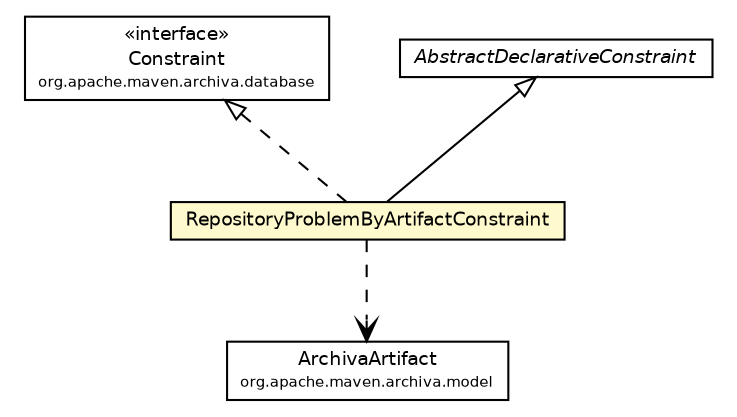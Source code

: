 #!/usr/local/bin/dot
#
# Class diagram 
# Generated by UmlGraph version 4.6 (http://www.spinellis.gr/sw/umlgraph)
#

digraph G {
	edge [fontname="Helvetica",fontsize=10,labelfontname="Helvetica",labelfontsize=10];
	node [fontname="Helvetica",fontsize=10,shape=plaintext];
	// org.apache.maven.archiva.model.ArchivaArtifact
	c91888 [label=<<table border="0" cellborder="1" cellspacing="0" cellpadding="2" port="p" href="../../model/ArchivaArtifact.html">
		<tr><td><table border="0" cellspacing="0" cellpadding="1">
			<tr><td> ArchivaArtifact </td></tr>
			<tr><td><font point-size="7.0"> org.apache.maven.archiva.model </font></td></tr>
		</table></td></tr>
		</table>>, fontname="Helvetica", fontcolor="black", fontsize=9.0];
	// org.apache.maven.archiva.database.Constraint
	c91985 [label=<<table border="0" cellborder="1" cellspacing="0" cellpadding="2" port="p" href="../Constraint.html">
		<tr><td><table border="0" cellspacing="0" cellpadding="1">
			<tr><td> &laquo;interface&raquo; </td></tr>
			<tr><td> Constraint </td></tr>
			<tr><td><font point-size="7.0"> org.apache.maven.archiva.database </font></td></tr>
		</table></td></tr>
		</table>>, fontname="Helvetica", fontcolor="black", fontsize=9.0];
	// org.apache.maven.archiva.database.constraints.RepositoryProblemByArtifactConstraint
	c92003 [label=<<table border="0" cellborder="1" cellspacing="0" cellpadding="2" port="p" bgcolor="lemonChiffon" href="./RepositoryProblemByArtifactConstraint.html">
		<tr><td><table border="0" cellspacing="0" cellpadding="1">
			<tr><td> RepositoryProblemByArtifactConstraint </td></tr>
		</table></td></tr>
		</table>>, fontname="Helvetica", fontcolor="black", fontsize=9.0];
	// org.apache.maven.archiva.database.constraints.AbstractDeclarativeConstraint
	c92020 [label=<<table border="0" cellborder="1" cellspacing="0" cellpadding="2" port="p" href="./AbstractDeclarativeConstraint.html">
		<tr><td><table border="0" cellspacing="0" cellpadding="1">
			<tr><td><font face="Helvetica-Oblique"> AbstractDeclarativeConstraint </font></td></tr>
		</table></td></tr>
		</table>>, fontname="Helvetica", fontcolor="black", fontsize=9.0];
	//org.apache.maven.archiva.database.constraints.RepositoryProblemByArtifactConstraint extends org.apache.maven.archiva.database.constraints.AbstractDeclarativeConstraint
	c92020:p -> c92003:p [dir=back,arrowtail=empty];
	//org.apache.maven.archiva.database.constraints.RepositoryProblemByArtifactConstraint implements org.apache.maven.archiva.database.Constraint
	c91985:p -> c92003:p [dir=back,arrowtail=empty,style=dashed];
	// org.apache.maven.archiva.database.constraints.RepositoryProblemByArtifactConstraint DEPEND org.apache.maven.archiva.model.ArchivaArtifact
	c92003:p -> c91888:p [taillabel="", label="", headlabel="", fontname="Helvetica", fontcolor="black", fontsize=10.0, color="black", arrowhead=open, style=dashed];
}

